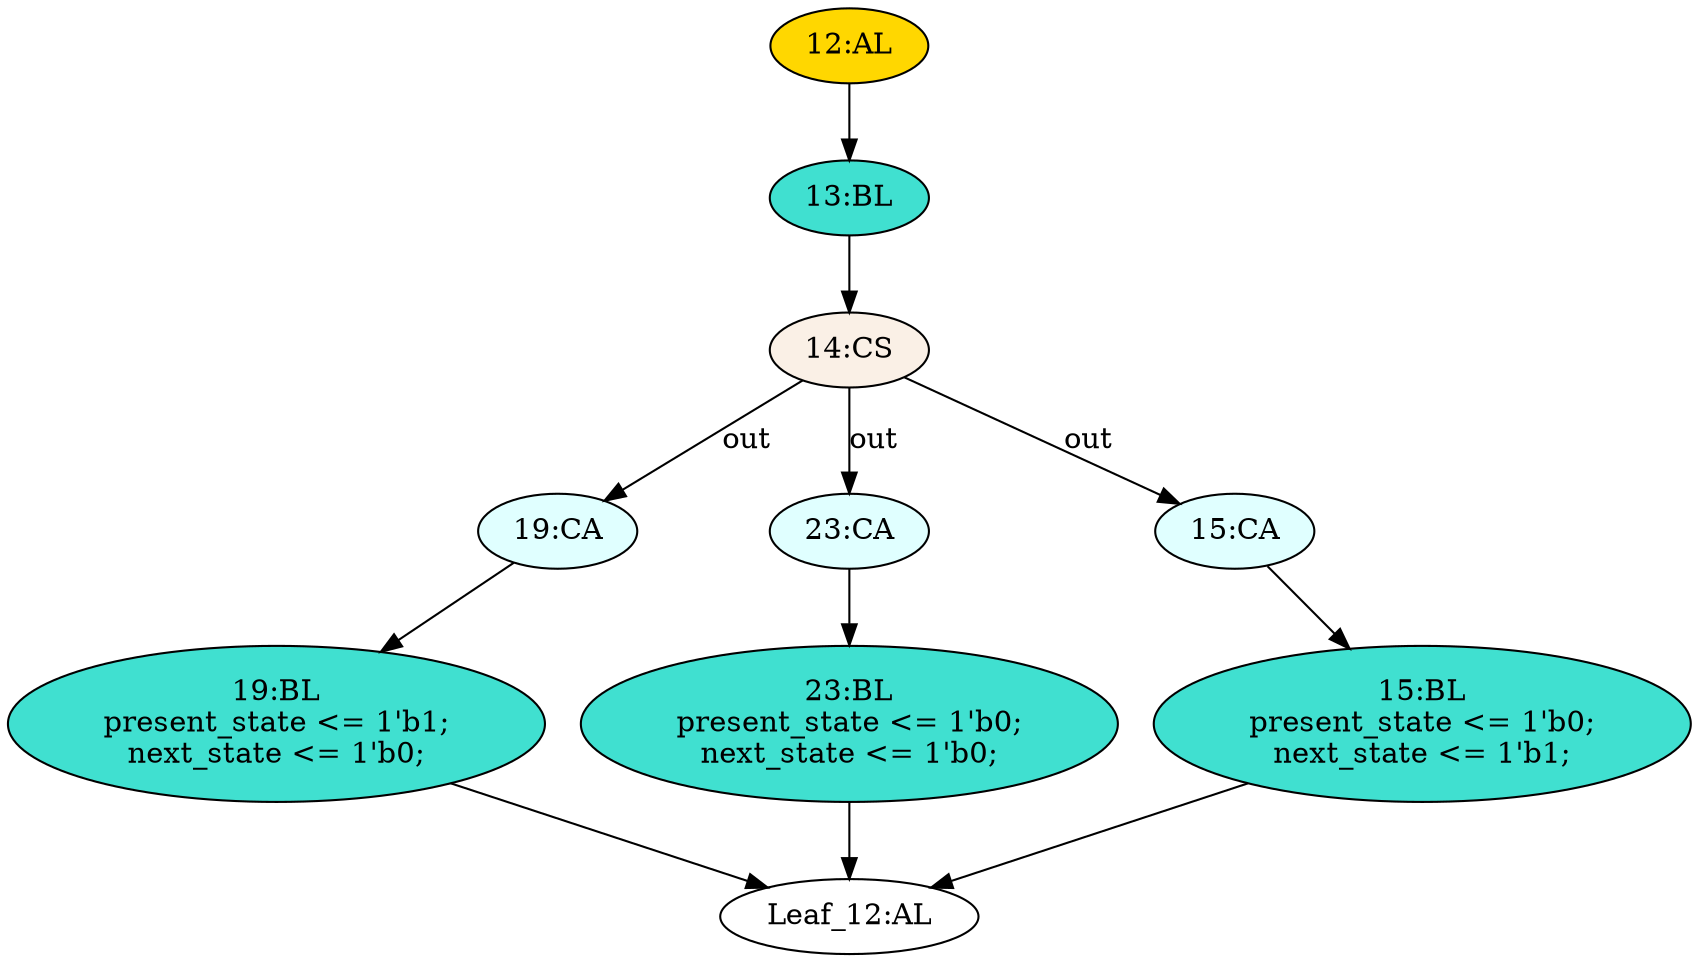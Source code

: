 strict digraph "" {
	node [label="\N"];
	"19:BL"	[ast="<pyverilog.vparser.ast.Block object at 0x7f09e9999890>",
		fillcolor=turquoise,
		label="19:BL
present_state <= 1'b1;
next_state <= 1'b0;",
		statements="[<pyverilog.vparser.ast.NonblockingSubstitution object at 0x7f09e99994d0>, <pyverilog.vparser.ast.NonblockingSubstitution object \
at 0x7f09e9999750>]",
		style=filled,
		typ=Block];
	"Leaf_12:AL"	[def_var="['present_state', 'next_state']",
		label="Leaf_12:AL"];
	"19:BL" -> "Leaf_12:AL"	[cond="[]",
		lineno=None];
	"15:BL"	[ast="<pyverilog.vparser.ast.Block object at 0x7f09e9999b90>",
		fillcolor=turquoise,
		label="15:BL
present_state <= 1'b0;
next_state <= 1'b1;",
		statements="[<pyverilog.vparser.ast.NonblockingSubstitution object at 0x7f09e99998d0>, <pyverilog.vparser.ast.NonblockingSubstitution object \
at 0x7f09e9999a50>]",
		style=filled,
		typ=Block];
	"15:BL" -> "Leaf_12:AL"	[cond="[]",
		lineno=None];
	"19:CA"	[ast="<pyverilog.vparser.ast.Case object at 0x7f09e9999bd0>",
		fillcolor=lightcyan,
		label="19:CA",
		statements="[]",
		style=filled,
		typ=Case];
	"19:CA" -> "19:BL"	[cond="[]",
		lineno=None];
	"13:BL"	[ast="<pyverilog.vparser.ast.Block object at 0x7f09e9999c50>",
		fillcolor=turquoise,
		label="13:BL",
		statements="[]",
		style=filled,
		typ=Block];
	"14:CS"	[ast="<pyverilog.vparser.ast.CaseStatement object at 0x7f09e9999c90>",
		fillcolor=linen,
		label="14:CS",
		statements="[]",
		style=filled,
		typ=CaseStatement];
	"13:BL" -> "14:CS"	[cond="[]",
		lineno=None];
	"23:CA"	[ast="<pyverilog.vparser.ast.Case object at 0x7f09e9999dd0>",
		fillcolor=lightcyan,
		label="23:CA",
		statements="[]",
		style=filled,
		typ=Case];
	"23:BL"	[ast="<pyverilog.vparser.ast.Block object at 0x7f09e9999e10>",
		fillcolor=turquoise,
		label="23:BL
present_state <= 1'b0;
next_state <= 1'b0;",
		statements="[<pyverilog.vparser.ast.NonblockingSubstitution object at 0x7f09e9999e50>, <pyverilog.vparser.ast.NonblockingSubstitution object \
at 0x7f09e9999fd0>]",
		style=filled,
		typ=Block];
	"23:CA" -> "23:BL"	[cond="[]",
		lineno=None];
	"15:CA"	[ast="<pyverilog.vparser.ast.Case object at 0x7f09e9999d50>",
		fillcolor=lightcyan,
		label="15:CA",
		statements="[]",
		style=filled,
		typ=Case];
	"15:CA" -> "15:BL"	[cond="[]",
		lineno=None];
	"12:AL"	[ast="<pyverilog.vparser.ast.Always object at 0x7f09e9992190>",
		clk_sens=False,
		fillcolor=gold,
		label="12:AL",
		sens="['out']",
		statements="[]",
		style=filled,
		typ=Always,
		use_var="['out']"];
	"12:AL" -> "13:BL"	[cond="[]",
		lineno=None];
	"14:CS" -> "19:CA"	[cond="['out']",
		label=out,
		lineno=14];
	"14:CS" -> "23:CA"	[cond="['out']",
		label=out,
		lineno=14];
	"14:CS" -> "15:CA"	[cond="['out']",
		label=out,
		lineno=14];
	"23:BL" -> "Leaf_12:AL"	[cond="[]",
		lineno=None];
}
